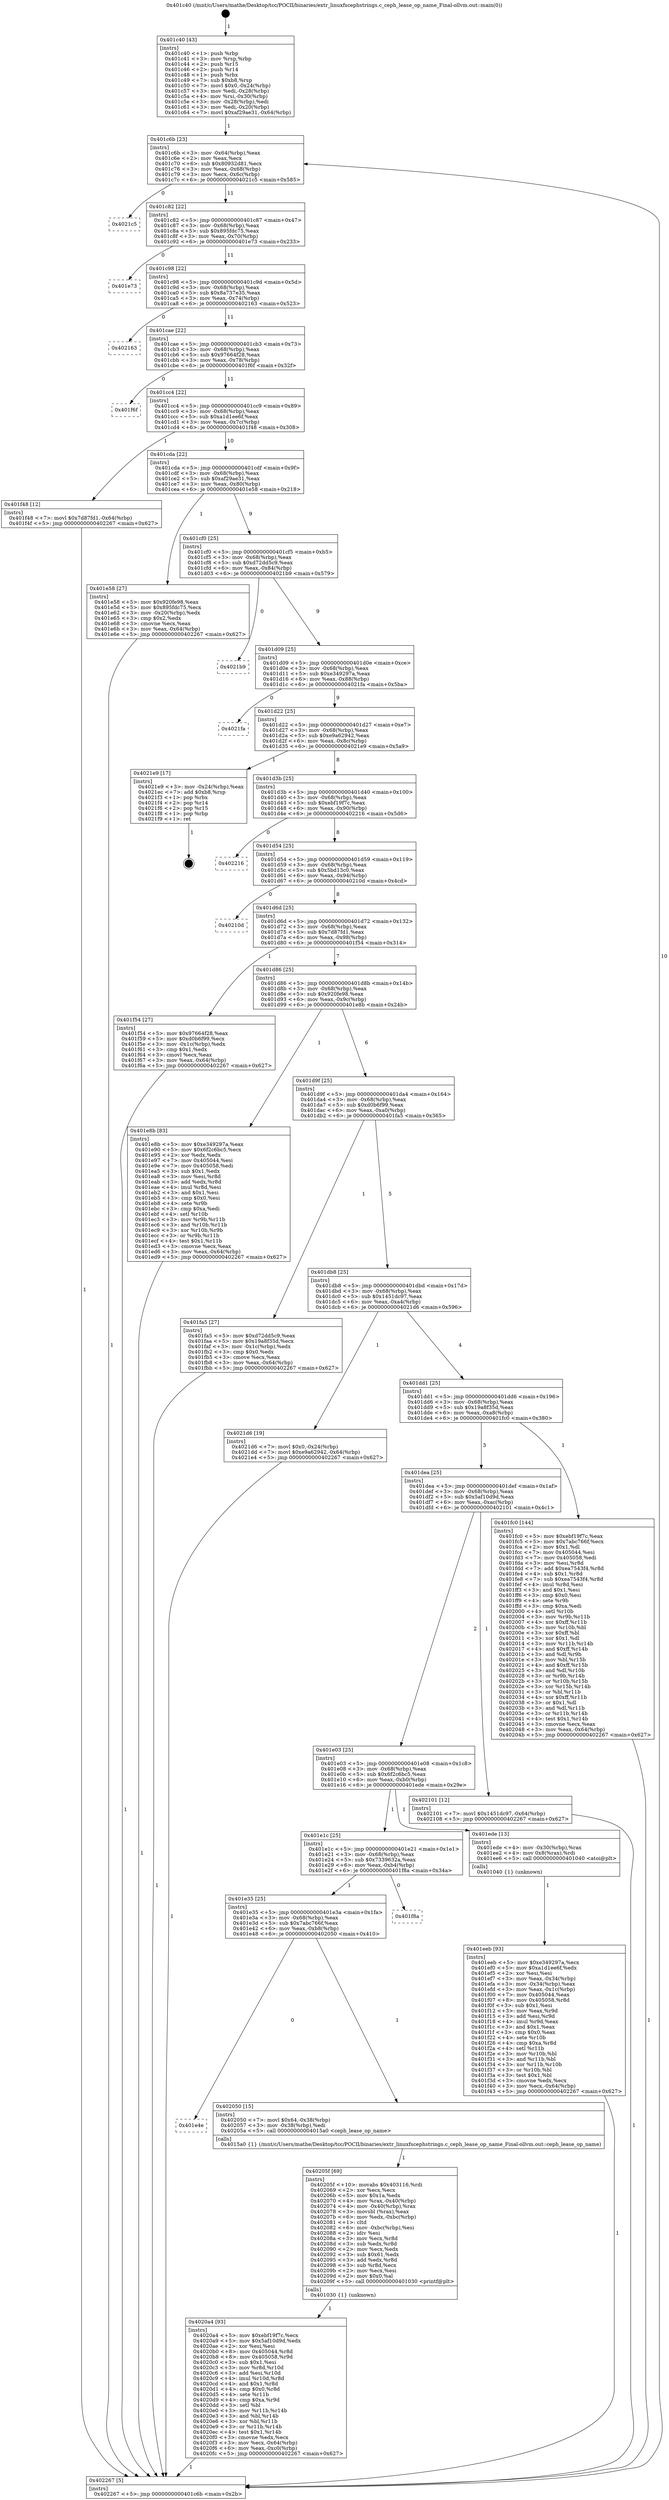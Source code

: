 digraph "0x401c40" {
  label = "0x401c40 (/mnt/c/Users/mathe/Desktop/tcc/POCII/binaries/extr_linuxfscephstrings.c_ceph_lease_op_name_Final-ollvm.out::main(0))"
  labelloc = "t"
  node[shape=record]

  Entry [label="",width=0.3,height=0.3,shape=circle,fillcolor=black,style=filled]
  "0x401c6b" [label="{
     0x401c6b [23]\l
     | [instrs]\l
     &nbsp;&nbsp;0x401c6b \<+3\>: mov -0x64(%rbp),%eax\l
     &nbsp;&nbsp;0x401c6e \<+2\>: mov %eax,%ecx\l
     &nbsp;&nbsp;0x401c70 \<+6\>: sub $0x80932d81,%ecx\l
     &nbsp;&nbsp;0x401c76 \<+3\>: mov %eax,-0x68(%rbp)\l
     &nbsp;&nbsp;0x401c79 \<+3\>: mov %ecx,-0x6c(%rbp)\l
     &nbsp;&nbsp;0x401c7c \<+6\>: je 00000000004021c5 \<main+0x585\>\l
  }"]
  "0x4021c5" [label="{
     0x4021c5\l
  }", style=dashed]
  "0x401c82" [label="{
     0x401c82 [22]\l
     | [instrs]\l
     &nbsp;&nbsp;0x401c82 \<+5\>: jmp 0000000000401c87 \<main+0x47\>\l
     &nbsp;&nbsp;0x401c87 \<+3\>: mov -0x68(%rbp),%eax\l
     &nbsp;&nbsp;0x401c8a \<+5\>: sub $0x895fdc75,%eax\l
     &nbsp;&nbsp;0x401c8f \<+3\>: mov %eax,-0x70(%rbp)\l
     &nbsp;&nbsp;0x401c92 \<+6\>: je 0000000000401e73 \<main+0x233\>\l
  }"]
  Exit [label="",width=0.3,height=0.3,shape=circle,fillcolor=black,style=filled,peripheries=2]
  "0x401e73" [label="{
     0x401e73\l
  }", style=dashed]
  "0x401c98" [label="{
     0x401c98 [22]\l
     | [instrs]\l
     &nbsp;&nbsp;0x401c98 \<+5\>: jmp 0000000000401c9d \<main+0x5d\>\l
     &nbsp;&nbsp;0x401c9d \<+3\>: mov -0x68(%rbp),%eax\l
     &nbsp;&nbsp;0x401ca0 \<+5\>: sub $0x8a737e35,%eax\l
     &nbsp;&nbsp;0x401ca5 \<+3\>: mov %eax,-0x74(%rbp)\l
     &nbsp;&nbsp;0x401ca8 \<+6\>: je 0000000000402163 \<main+0x523\>\l
  }"]
  "0x4020a4" [label="{
     0x4020a4 [93]\l
     | [instrs]\l
     &nbsp;&nbsp;0x4020a4 \<+5\>: mov $0xebf19f7c,%ecx\l
     &nbsp;&nbsp;0x4020a9 \<+5\>: mov $0x5af10d9d,%edx\l
     &nbsp;&nbsp;0x4020ae \<+2\>: xor %esi,%esi\l
     &nbsp;&nbsp;0x4020b0 \<+8\>: mov 0x405044,%r8d\l
     &nbsp;&nbsp;0x4020b8 \<+8\>: mov 0x405058,%r9d\l
     &nbsp;&nbsp;0x4020c0 \<+3\>: sub $0x1,%esi\l
     &nbsp;&nbsp;0x4020c3 \<+3\>: mov %r8d,%r10d\l
     &nbsp;&nbsp;0x4020c6 \<+3\>: add %esi,%r10d\l
     &nbsp;&nbsp;0x4020c9 \<+4\>: imul %r10d,%r8d\l
     &nbsp;&nbsp;0x4020cd \<+4\>: and $0x1,%r8d\l
     &nbsp;&nbsp;0x4020d1 \<+4\>: cmp $0x0,%r8d\l
     &nbsp;&nbsp;0x4020d5 \<+4\>: sete %r11b\l
     &nbsp;&nbsp;0x4020d9 \<+4\>: cmp $0xa,%r9d\l
     &nbsp;&nbsp;0x4020dd \<+3\>: setl %bl\l
     &nbsp;&nbsp;0x4020e0 \<+3\>: mov %r11b,%r14b\l
     &nbsp;&nbsp;0x4020e3 \<+3\>: and %bl,%r14b\l
     &nbsp;&nbsp;0x4020e6 \<+3\>: xor %bl,%r11b\l
     &nbsp;&nbsp;0x4020e9 \<+3\>: or %r11b,%r14b\l
     &nbsp;&nbsp;0x4020ec \<+4\>: test $0x1,%r14b\l
     &nbsp;&nbsp;0x4020f0 \<+3\>: cmovne %edx,%ecx\l
     &nbsp;&nbsp;0x4020f3 \<+3\>: mov %ecx,-0x64(%rbp)\l
     &nbsp;&nbsp;0x4020f6 \<+6\>: mov %eax,-0xc0(%rbp)\l
     &nbsp;&nbsp;0x4020fc \<+5\>: jmp 0000000000402267 \<main+0x627\>\l
  }"]
  "0x402163" [label="{
     0x402163\l
  }", style=dashed]
  "0x401cae" [label="{
     0x401cae [22]\l
     | [instrs]\l
     &nbsp;&nbsp;0x401cae \<+5\>: jmp 0000000000401cb3 \<main+0x73\>\l
     &nbsp;&nbsp;0x401cb3 \<+3\>: mov -0x68(%rbp),%eax\l
     &nbsp;&nbsp;0x401cb6 \<+5\>: sub $0x97664f28,%eax\l
     &nbsp;&nbsp;0x401cbb \<+3\>: mov %eax,-0x78(%rbp)\l
     &nbsp;&nbsp;0x401cbe \<+6\>: je 0000000000401f6f \<main+0x32f\>\l
  }"]
  "0x40205f" [label="{
     0x40205f [69]\l
     | [instrs]\l
     &nbsp;&nbsp;0x40205f \<+10\>: movabs $0x403116,%rdi\l
     &nbsp;&nbsp;0x402069 \<+2\>: xor %ecx,%ecx\l
     &nbsp;&nbsp;0x40206b \<+5\>: mov $0x1a,%edx\l
     &nbsp;&nbsp;0x402070 \<+4\>: mov %rax,-0x40(%rbp)\l
     &nbsp;&nbsp;0x402074 \<+4\>: mov -0x40(%rbp),%rax\l
     &nbsp;&nbsp;0x402078 \<+3\>: movsbl (%rax),%eax\l
     &nbsp;&nbsp;0x40207b \<+6\>: mov %edx,-0xbc(%rbp)\l
     &nbsp;&nbsp;0x402081 \<+1\>: cltd\l
     &nbsp;&nbsp;0x402082 \<+6\>: mov -0xbc(%rbp),%esi\l
     &nbsp;&nbsp;0x402088 \<+2\>: idiv %esi\l
     &nbsp;&nbsp;0x40208a \<+3\>: mov %ecx,%r8d\l
     &nbsp;&nbsp;0x40208d \<+3\>: sub %edx,%r8d\l
     &nbsp;&nbsp;0x402090 \<+2\>: mov %ecx,%edx\l
     &nbsp;&nbsp;0x402092 \<+3\>: sub $0x61,%edx\l
     &nbsp;&nbsp;0x402095 \<+3\>: add %edx,%r8d\l
     &nbsp;&nbsp;0x402098 \<+3\>: sub %r8d,%ecx\l
     &nbsp;&nbsp;0x40209b \<+2\>: mov %ecx,%esi\l
     &nbsp;&nbsp;0x40209d \<+2\>: mov $0x0,%al\l
     &nbsp;&nbsp;0x40209f \<+5\>: call 0000000000401030 \<printf@plt\>\l
     | [calls]\l
     &nbsp;&nbsp;0x401030 \{1\} (unknown)\l
  }"]
  "0x401f6f" [label="{
     0x401f6f\l
  }", style=dashed]
  "0x401cc4" [label="{
     0x401cc4 [22]\l
     | [instrs]\l
     &nbsp;&nbsp;0x401cc4 \<+5\>: jmp 0000000000401cc9 \<main+0x89\>\l
     &nbsp;&nbsp;0x401cc9 \<+3\>: mov -0x68(%rbp),%eax\l
     &nbsp;&nbsp;0x401ccc \<+5\>: sub $0xa1d1ee6f,%eax\l
     &nbsp;&nbsp;0x401cd1 \<+3\>: mov %eax,-0x7c(%rbp)\l
     &nbsp;&nbsp;0x401cd4 \<+6\>: je 0000000000401f48 \<main+0x308\>\l
  }"]
  "0x401e4e" [label="{
     0x401e4e\l
  }", style=dashed]
  "0x401f48" [label="{
     0x401f48 [12]\l
     | [instrs]\l
     &nbsp;&nbsp;0x401f48 \<+7\>: movl $0x7d87fd1,-0x64(%rbp)\l
     &nbsp;&nbsp;0x401f4f \<+5\>: jmp 0000000000402267 \<main+0x627\>\l
  }"]
  "0x401cda" [label="{
     0x401cda [22]\l
     | [instrs]\l
     &nbsp;&nbsp;0x401cda \<+5\>: jmp 0000000000401cdf \<main+0x9f\>\l
     &nbsp;&nbsp;0x401cdf \<+3\>: mov -0x68(%rbp),%eax\l
     &nbsp;&nbsp;0x401ce2 \<+5\>: sub $0xaf29ae31,%eax\l
     &nbsp;&nbsp;0x401ce7 \<+3\>: mov %eax,-0x80(%rbp)\l
     &nbsp;&nbsp;0x401cea \<+6\>: je 0000000000401e58 \<main+0x218\>\l
  }"]
  "0x402050" [label="{
     0x402050 [15]\l
     | [instrs]\l
     &nbsp;&nbsp;0x402050 \<+7\>: movl $0x64,-0x38(%rbp)\l
     &nbsp;&nbsp;0x402057 \<+3\>: mov -0x38(%rbp),%edi\l
     &nbsp;&nbsp;0x40205a \<+5\>: call 00000000004015a0 \<ceph_lease_op_name\>\l
     | [calls]\l
     &nbsp;&nbsp;0x4015a0 \{1\} (/mnt/c/Users/mathe/Desktop/tcc/POCII/binaries/extr_linuxfscephstrings.c_ceph_lease_op_name_Final-ollvm.out::ceph_lease_op_name)\l
  }"]
  "0x401e58" [label="{
     0x401e58 [27]\l
     | [instrs]\l
     &nbsp;&nbsp;0x401e58 \<+5\>: mov $0x920fe98,%eax\l
     &nbsp;&nbsp;0x401e5d \<+5\>: mov $0x895fdc75,%ecx\l
     &nbsp;&nbsp;0x401e62 \<+3\>: mov -0x20(%rbp),%edx\l
     &nbsp;&nbsp;0x401e65 \<+3\>: cmp $0x2,%edx\l
     &nbsp;&nbsp;0x401e68 \<+3\>: cmovne %ecx,%eax\l
     &nbsp;&nbsp;0x401e6b \<+3\>: mov %eax,-0x64(%rbp)\l
     &nbsp;&nbsp;0x401e6e \<+5\>: jmp 0000000000402267 \<main+0x627\>\l
  }"]
  "0x401cf0" [label="{
     0x401cf0 [25]\l
     | [instrs]\l
     &nbsp;&nbsp;0x401cf0 \<+5\>: jmp 0000000000401cf5 \<main+0xb5\>\l
     &nbsp;&nbsp;0x401cf5 \<+3\>: mov -0x68(%rbp),%eax\l
     &nbsp;&nbsp;0x401cf8 \<+5\>: sub $0xd72dd5c9,%eax\l
     &nbsp;&nbsp;0x401cfd \<+6\>: mov %eax,-0x84(%rbp)\l
     &nbsp;&nbsp;0x401d03 \<+6\>: je 00000000004021b9 \<main+0x579\>\l
  }"]
  "0x402267" [label="{
     0x402267 [5]\l
     | [instrs]\l
     &nbsp;&nbsp;0x402267 \<+5\>: jmp 0000000000401c6b \<main+0x2b\>\l
  }"]
  "0x401c40" [label="{
     0x401c40 [43]\l
     | [instrs]\l
     &nbsp;&nbsp;0x401c40 \<+1\>: push %rbp\l
     &nbsp;&nbsp;0x401c41 \<+3\>: mov %rsp,%rbp\l
     &nbsp;&nbsp;0x401c44 \<+2\>: push %r15\l
     &nbsp;&nbsp;0x401c46 \<+2\>: push %r14\l
     &nbsp;&nbsp;0x401c48 \<+1\>: push %rbx\l
     &nbsp;&nbsp;0x401c49 \<+7\>: sub $0xb8,%rsp\l
     &nbsp;&nbsp;0x401c50 \<+7\>: movl $0x0,-0x24(%rbp)\l
     &nbsp;&nbsp;0x401c57 \<+3\>: mov %edi,-0x28(%rbp)\l
     &nbsp;&nbsp;0x401c5a \<+4\>: mov %rsi,-0x30(%rbp)\l
     &nbsp;&nbsp;0x401c5e \<+3\>: mov -0x28(%rbp),%edi\l
     &nbsp;&nbsp;0x401c61 \<+3\>: mov %edi,-0x20(%rbp)\l
     &nbsp;&nbsp;0x401c64 \<+7\>: movl $0xaf29ae31,-0x64(%rbp)\l
  }"]
  "0x401e35" [label="{
     0x401e35 [25]\l
     | [instrs]\l
     &nbsp;&nbsp;0x401e35 \<+5\>: jmp 0000000000401e3a \<main+0x1fa\>\l
     &nbsp;&nbsp;0x401e3a \<+3\>: mov -0x68(%rbp),%eax\l
     &nbsp;&nbsp;0x401e3d \<+5\>: sub $0x7abc766f,%eax\l
     &nbsp;&nbsp;0x401e42 \<+6\>: mov %eax,-0xb8(%rbp)\l
     &nbsp;&nbsp;0x401e48 \<+6\>: je 0000000000402050 \<main+0x410\>\l
  }"]
  "0x4021b9" [label="{
     0x4021b9\l
  }", style=dashed]
  "0x401d09" [label="{
     0x401d09 [25]\l
     | [instrs]\l
     &nbsp;&nbsp;0x401d09 \<+5\>: jmp 0000000000401d0e \<main+0xce\>\l
     &nbsp;&nbsp;0x401d0e \<+3\>: mov -0x68(%rbp),%eax\l
     &nbsp;&nbsp;0x401d11 \<+5\>: sub $0xe349297a,%eax\l
     &nbsp;&nbsp;0x401d16 \<+6\>: mov %eax,-0x88(%rbp)\l
     &nbsp;&nbsp;0x401d1c \<+6\>: je 00000000004021fa \<main+0x5ba\>\l
  }"]
  "0x401f8a" [label="{
     0x401f8a\l
  }", style=dashed]
  "0x4021fa" [label="{
     0x4021fa\l
  }", style=dashed]
  "0x401d22" [label="{
     0x401d22 [25]\l
     | [instrs]\l
     &nbsp;&nbsp;0x401d22 \<+5\>: jmp 0000000000401d27 \<main+0xe7\>\l
     &nbsp;&nbsp;0x401d27 \<+3\>: mov -0x68(%rbp),%eax\l
     &nbsp;&nbsp;0x401d2a \<+5\>: sub $0xe9a62942,%eax\l
     &nbsp;&nbsp;0x401d2f \<+6\>: mov %eax,-0x8c(%rbp)\l
     &nbsp;&nbsp;0x401d35 \<+6\>: je 00000000004021e9 \<main+0x5a9\>\l
  }"]
  "0x401eeb" [label="{
     0x401eeb [93]\l
     | [instrs]\l
     &nbsp;&nbsp;0x401eeb \<+5\>: mov $0xe349297a,%ecx\l
     &nbsp;&nbsp;0x401ef0 \<+5\>: mov $0xa1d1ee6f,%edx\l
     &nbsp;&nbsp;0x401ef5 \<+2\>: xor %esi,%esi\l
     &nbsp;&nbsp;0x401ef7 \<+3\>: mov %eax,-0x34(%rbp)\l
     &nbsp;&nbsp;0x401efa \<+3\>: mov -0x34(%rbp),%eax\l
     &nbsp;&nbsp;0x401efd \<+3\>: mov %eax,-0x1c(%rbp)\l
     &nbsp;&nbsp;0x401f00 \<+7\>: mov 0x405044,%eax\l
     &nbsp;&nbsp;0x401f07 \<+8\>: mov 0x405058,%r8d\l
     &nbsp;&nbsp;0x401f0f \<+3\>: sub $0x1,%esi\l
     &nbsp;&nbsp;0x401f12 \<+3\>: mov %eax,%r9d\l
     &nbsp;&nbsp;0x401f15 \<+3\>: add %esi,%r9d\l
     &nbsp;&nbsp;0x401f18 \<+4\>: imul %r9d,%eax\l
     &nbsp;&nbsp;0x401f1c \<+3\>: and $0x1,%eax\l
     &nbsp;&nbsp;0x401f1f \<+3\>: cmp $0x0,%eax\l
     &nbsp;&nbsp;0x401f22 \<+4\>: sete %r10b\l
     &nbsp;&nbsp;0x401f26 \<+4\>: cmp $0xa,%r8d\l
     &nbsp;&nbsp;0x401f2a \<+4\>: setl %r11b\l
     &nbsp;&nbsp;0x401f2e \<+3\>: mov %r10b,%bl\l
     &nbsp;&nbsp;0x401f31 \<+3\>: and %r11b,%bl\l
     &nbsp;&nbsp;0x401f34 \<+3\>: xor %r11b,%r10b\l
     &nbsp;&nbsp;0x401f37 \<+3\>: or %r10b,%bl\l
     &nbsp;&nbsp;0x401f3a \<+3\>: test $0x1,%bl\l
     &nbsp;&nbsp;0x401f3d \<+3\>: cmovne %edx,%ecx\l
     &nbsp;&nbsp;0x401f40 \<+3\>: mov %ecx,-0x64(%rbp)\l
     &nbsp;&nbsp;0x401f43 \<+5\>: jmp 0000000000402267 \<main+0x627\>\l
  }"]
  "0x4021e9" [label="{
     0x4021e9 [17]\l
     | [instrs]\l
     &nbsp;&nbsp;0x4021e9 \<+3\>: mov -0x24(%rbp),%eax\l
     &nbsp;&nbsp;0x4021ec \<+7\>: add $0xb8,%rsp\l
     &nbsp;&nbsp;0x4021f3 \<+1\>: pop %rbx\l
     &nbsp;&nbsp;0x4021f4 \<+2\>: pop %r14\l
     &nbsp;&nbsp;0x4021f6 \<+2\>: pop %r15\l
     &nbsp;&nbsp;0x4021f8 \<+1\>: pop %rbp\l
     &nbsp;&nbsp;0x4021f9 \<+1\>: ret\l
  }"]
  "0x401d3b" [label="{
     0x401d3b [25]\l
     | [instrs]\l
     &nbsp;&nbsp;0x401d3b \<+5\>: jmp 0000000000401d40 \<main+0x100\>\l
     &nbsp;&nbsp;0x401d40 \<+3\>: mov -0x68(%rbp),%eax\l
     &nbsp;&nbsp;0x401d43 \<+5\>: sub $0xebf19f7c,%eax\l
     &nbsp;&nbsp;0x401d48 \<+6\>: mov %eax,-0x90(%rbp)\l
     &nbsp;&nbsp;0x401d4e \<+6\>: je 0000000000402216 \<main+0x5d6\>\l
  }"]
  "0x401e1c" [label="{
     0x401e1c [25]\l
     | [instrs]\l
     &nbsp;&nbsp;0x401e1c \<+5\>: jmp 0000000000401e21 \<main+0x1e1\>\l
     &nbsp;&nbsp;0x401e21 \<+3\>: mov -0x68(%rbp),%eax\l
     &nbsp;&nbsp;0x401e24 \<+5\>: sub $0x7339632a,%eax\l
     &nbsp;&nbsp;0x401e29 \<+6\>: mov %eax,-0xb4(%rbp)\l
     &nbsp;&nbsp;0x401e2f \<+6\>: je 0000000000401f8a \<main+0x34a\>\l
  }"]
  "0x402216" [label="{
     0x402216\l
  }", style=dashed]
  "0x401d54" [label="{
     0x401d54 [25]\l
     | [instrs]\l
     &nbsp;&nbsp;0x401d54 \<+5\>: jmp 0000000000401d59 \<main+0x119\>\l
     &nbsp;&nbsp;0x401d59 \<+3\>: mov -0x68(%rbp),%eax\l
     &nbsp;&nbsp;0x401d5c \<+5\>: sub $0x5bd13c0,%eax\l
     &nbsp;&nbsp;0x401d61 \<+6\>: mov %eax,-0x94(%rbp)\l
     &nbsp;&nbsp;0x401d67 \<+6\>: je 000000000040210d \<main+0x4cd\>\l
  }"]
  "0x401ede" [label="{
     0x401ede [13]\l
     | [instrs]\l
     &nbsp;&nbsp;0x401ede \<+4\>: mov -0x30(%rbp),%rax\l
     &nbsp;&nbsp;0x401ee2 \<+4\>: mov 0x8(%rax),%rdi\l
     &nbsp;&nbsp;0x401ee6 \<+5\>: call 0000000000401040 \<atoi@plt\>\l
     | [calls]\l
     &nbsp;&nbsp;0x401040 \{1\} (unknown)\l
  }"]
  "0x40210d" [label="{
     0x40210d\l
  }", style=dashed]
  "0x401d6d" [label="{
     0x401d6d [25]\l
     | [instrs]\l
     &nbsp;&nbsp;0x401d6d \<+5\>: jmp 0000000000401d72 \<main+0x132\>\l
     &nbsp;&nbsp;0x401d72 \<+3\>: mov -0x68(%rbp),%eax\l
     &nbsp;&nbsp;0x401d75 \<+5\>: sub $0x7d87fd1,%eax\l
     &nbsp;&nbsp;0x401d7a \<+6\>: mov %eax,-0x98(%rbp)\l
     &nbsp;&nbsp;0x401d80 \<+6\>: je 0000000000401f54 \<main+0x314\>\l
  }"]
  "0x401e03" [label="{
     0x401e03 [25]\l
     | [instrs]\l
     &nbsp;&nbsp;0x401e03 \<+5\>: jmp 0000000000401e08 \<main+0x1c8\>\l
     &nbsp;&nbsp;0x401e08 \<+3\>: mov -0x68(%rbp),%eax\l
     &nbsp;&nbsp;0x401e0b \<+5\>: sub $0x6f2c6bc5,%eax\l
     &nbsp;&nbsp;0x401e10 \<+6\>: mov %eax,-0xb0(%rbp)\l
     &nbsp;&nbsp;0x401e16 \<+6\>: je 0000000000401ede \<main+0x29e\>\l
  }"]
  "0x401f54" [label="{
     0x401f54 [27]\l
     | [instrs]\l
     &nbsp;&nbsp;0x401f54 \<+5\>: mov $0x97664f28,%eax\l
     &nbsp;&nbsp;0x401f59 \<+5\>: mov $0xd0b6f99,%ecx\l
     &nbsp;&nbsp;0x401f5e \<+3\>: mov -0x1c(%rbp),%edx\l
     &nbsp;&nbsp;0x401f61 \<+3\>: cmp $0x1,%edx\l
     &nbsp;&nbsp;0x401f64 \<+3\>: cmovl %ecx,%eax\l
     &nbsp;&nbsp;0x401f67 \<+3\>: mov %eax,-0x64(%rbp)\l
     &nbsp;&nbsp;0x401f6a \<+5\>: jmp 0000000000402267 \<main+0x627\>\l
  }"]
  "0x401d86" [label="{
     0x401d86 [25]\l
     | [instrs]\l
     &nbsp;&nbsp;0x401d86 \<+5\>: jmp 0000000000401d8b \<main+0x14b\>\l
     &nbsp;&nbsp;0x401d8b \<+3\>: mov -0x68(%rbp),%eax\l
     &nbsp;&nbsp;0x401d8e \<+5\>: sub $0x920fe98,%eax\l
     &nbsp;&nbsp;0x401d93 \<+6\>: mov %eax,-0x9c(%rbp)\l
     &nbsp;&nbsp;0x401d99 \<+6\>: je 0000000000401e8b \<main+0x24b\>\l
  }"]
  "0x402101" [label="{
     0x402101 [12]\l
     | [instrs]\l
     &nbsp;&nbsp;0x402101 \<+7\>: movl $0x1451dc97,-0x64(%rbp)\l
     &nbsp;&nbsp;0x402108 \<+5\>: jmp 0000000000402267 \<main+0x627\>\l
  }"]
  "0x401e8b" [label="{
     0x401e8b [83]\l
     | [instrs]\l
     &nbsp;&nbsp;0x401e8b \<+5\>: mov $0xe349297a,%eax\l
     &nbsp;&nbsp;0x401e90 \<+5\>: mov $0x6f2c6bc5,%ecx\l
     &nbsp;&nbsp;0x401e95 \<+2\>: xor %edx,%edx\l
     &nbsp;&nbsp;0x401e97 \<+7\>: mov 0x405044,%esi\l
     &nbsp;&nbsp;0x401e9e \<+7\>: mov 0x405058,%edi\l
     &nbsp;&nbsp;0x401ea5 \<+3\>: sub $0x1,%edx\l
     &nbsp;&nbsp;0x401ea8 \<+3\>: mov %esi,%r8d\l
     &nbsp;&nbsp;0x401eab \<+3\>: add %edx,%r8d\l
     &nbsp;&nbsp;0x401eae \<+4\>: imul %r8d,%esi\l
     &nbsp;&nbsp;0x401eb2 \<+3\>: and $0x1,%esi\l
     &nbsp;&nbsp;0x401eb5 \<+3\>: cmp $0x0,%esi\l
     &nbsp;&nbsp;0x401eb8 \<+4\>: sete %r9b\l
     &nbsp;&nbsp;0x401ebc \<+3\>: cmp $0xa,%edi\l
     &nbsp;&nbsp;0x401ebf \<+4\>: setl %r10b\l
     &nbsp;&nbsp;0x401ec3 \<+3\>: mov %r9b,%r11b\l
     &nbsp;&nbsp;0x401ec6 \<+3\>: and %r10b,%r11b\l
     &nbsp;&nbsp;0x401ec9 \<+3\>: xor %r10b,%r9b\l
     &nbsp;&nbsp;0x401ecc \<+3\>: or %r9b,%r11b\l
     &nbsp;&nbsp;0x401ecf \<+4\>: test $0x1,%r11b\l
     &nbsp;&nbsp;0x401ed3 \<+3\>: cmovne %ecx,%eax\l
     &nbsp;&nbsp;0x401ed6 \<+3\>: mov %eax,-0x64(%rbp)\l
     &nbsp;&nbsp;0x401ed9 \<+5\>: jmp 0000000000402267 \<main+0x627\>\l
  }"]
  "0x401d9f" [label="{
     0x401d9f [25]\l
     | [instrs]\l
     &nbsp;&nbsp;0x401d9f \<+5\>: jmp 0000000000401da4 \<main+0x164\>\l
     &nbsp;&nbsp;0x401da4 \<+3\>: mov -0x68(%rbp),%eax\l
     &nbsp;&nbsp;0x401da7 \<+5\>: sub $0xd0b6f99,%eax\l
     &nbsp;&nbsp;0x401dac \<+6\>: mov %eax,-0xa0(%rbp)\l
     &nbsp;&nbsp;0x401db2 \<+6\>: je 0000000000401fa5 \<main+0x365\>\l
  }"]
  "0x401dea" [label="{
     0x401dea [25]\l
     | [instrs]\l
     &nbsp;&nbsp;0x401dea \<+5\>: jmp 0000000000401def \<main+0x1af\>\l
     &nbsp;&nbsp;0x401def \<+3\>: mov -0x68(%rbp),%eax\l
     &nbsp;&nbsp;0x401df2 \<+5\>: sub $0x5af10d9d,%eax\l
     &nbsp;&nbsp;0x401df7 \<+6\>: mov %eax,-0xac(%rbp)\l
     &nbsp;&nbsp;0x401dfd \<+6\>: je 0000000000402101 \<main+0x4c1\>\l
  }"]
  "0x401fa5" [label="{
     0x401fa5 [27]\l
     | [instrs]\l
     &nbsp;&nbsp;0x401fa5 \<+5\>: mov $0xd72dd5c9,%eax\l
     &nbsp;&nbsp;0x401faa \<+5\>: mov $0x19a8f35d,%ecx\l
     &nbsp;&nbsp;0x401faf \<+3\>: mov -0x1c(%rbp),%edx\l
     &nbsp;&nbsp;0x401fb2 \<+3\>: cmp $0x0,%edx\l
     &nbsp;&nbsp;0x401fb5 \<+3\>: cmove %ecx,%eax\l
     &nbsp;&nbsp;0x401fb8 \<+3\>: mov %eax,-0x64(%rbp)\l
     &nbsp;&nbsp;0x401fbb \<+5\>: jmp 0000000000402267 \<main+0x627\>\l
  }"]
  "0x401db8" [label="{
     0x401db8 [25]\l
     | [instrs]\l
     &nbsp;&nbsp;0x401db8 \<+5\>: jmp 0000000000401dbd \<main+0x17d\>\l
     &nbsp;&nbsp;0x401dbd \<+3\>: mov -0x68(%rbp),%eax\l
     &nbsp;&nbsp;0x401dc0 \<+5\>: sub $0x1451dc97,%eax\l
     &nbsp;&nbsp;0x401dc5 \<+6\>: mov %eax,-0xa4(%rbp)\l
     &nbsp;&nbsp;0x401dcb \<+6\>: je 00000000004021d6 \<main+0x596\>\l
  }"]
  "0x401fc0" [label="{
     0x401fc0 [144]\l
     | [instrs]\l
     &nbsp;&nbsp;0x401fc0 \<+5\>: mov $0xebf19f7c,%eax\l
     &nbsp;&nbsp;0x401fc5 \<+5\>: mov $0x7abc766f,%ecx\l
     &nbsp;&nbsp;0x401fca \<+2\>: mov $0x1,%dl\l
     &nbsp;&nbsp;0x401fcc \<+7\>: mov 0x405044,%esi\l
     &nbsp;&nbsp;0x401fd3 \<+7\>: mov 0x405058,%edi\l
     &nbsp;&nbsp;0x401fda \<+3\>: mov %esi,%r8d\l
     &nbsp;&nbsp;0x401fdd \<+7\>: add $0xea7543f4,%r8d\l
     &nbsp;&nbsp;0x401fe4 \<+4\>: sub $0x1,%r8d\l
     &nbsp;&nbsp;0x401fe8 \<+7\>: sub $0xea7543f4,%r8d\l
     &nbsp;&nbsp;0x401fef \<+4\>: imul %r8d,%esi\l
     &nbsp;&nbsp;0x401ff3 \<+3\>: and $0x1,%esi\l
     &nbsp;&nbsp;0x401ff6 \<+3\>: cmp $0x0,%esi\l
     &nbsp;&nbsp;0x401ff9 \<+4\>: sete %r9b\l
     &nbsp;&nbsp;0x401ffd \<+3\>: cmp $0xa,%edi\l
     &nbsp;&nbsp;0x402000 \<+4\>: setl %r10b\l
     &nbsp;&nbsp;0x402004 \<+3\>: mov %r9b,%r11b\l
     &nbsp;&nbsp;0x402007 \<+4\>: xor $0xff,%r11b\l
     &nbsp;&nbsp;0x40200b \<+3\>: mov %r10b,%bl\l
     &nbsp;&nbsp;0x40200e \<+3\>: xor $0xff,%bl\l
     &nbsp;&nbsp;0x402011 \<+3\>: xor $0x1,%dl\l
     &nbsp;&nbsp;0x402014 \<+3\>: mov %r11b,%r14b\l
     &nbsp;&nbsp;0x402017 \<+4\>: and $0xff,%r14b\l
     &nbsp;&nbsp;0x40201b \<+3\>: and %dl,%r9b\l
     &nbsp;&nbsp;0x40201e \<+3\>: mov %bl,%r15b\l
     &nbsp;&nbsp;0x402021 \<+4\>: and $0xff,%r15b\l
     &nbsp;&nbsp;0x402025 \<+3\>: and %dl,%r10b\l
     &nbsp;&nbsp;0x402028 \<+3\>: or %r9b,%r14b\l
     &nbsp;&nbsp;0x40202b \<+3\>: or %r10b,%r15b\l
     &nbsp;&nbsp;0x40202e \<+3\>: xor %r15b,%r14b\l
     &nbsp;&nbsp;0x402031 \<+3\>: or %bl,%r11b\l
     &nbsp;&nbsp;0x402034 \<+4\>: xor $0xff,%r11b\l
     &nbsp;&nbsp;0x402038 \<+3\>: or $0x1,%dl\l
     &nbsp;&nbsp;0x40203b \<+3\>: and %dl,%r11b\l
     &nbsp;&nbsp;0x40203e \<+3\>: or %r11b,%r14b\l
     &nbsp;&nbsp;0x402041 \<+4\>: test $0x1,%r14b\l
     &nbsp;&nbsp;0x402045 \<+3\>: cmovne %ecx,%eax\l
     &nbsp;&nbsp;0x402048 \<+3\>: mov %eax,-0x64(%rbp)\l
     &nbsp;&nbsp;0x40204b \<+5\>: jmp 0000000000402267 \<main+0x627\>\l
  }"]
  "0x4021d6" [label="{
     0x4021d6 [19]\l
     | [instrs]\l
     &nbsp;&nbsp;0x4021d6 \<+7\>: movl $0x0,-0x24(%rbp)\l
     &nbsp;&nbsp;0x4021dd \<+7\>: movl $0xe9a62942,-0x64(%rbp)\l
     &nbsp;&nbsp;0x4021e4 \<+5\>: jmp 0000000000402267 \<main+0x627\>\l
  }"]
  "0x401dd1" [label="{
     0x401dd1 [25]\l
     | [instrs]\l
     &nbsp;&nbsp;0x401dd1 \<+5\>: jmp 0000000000401dd6 \<main+0x196\>\l
     &nbsp;&nbsp;0x401dd6 \<+3\>: mov -0x68(%rbp),%eax\l
     &nbsp;&nbsp;0x401dd9 \<+5\>: sub $0x19a8f35d,%eax\l
     &nbsp;&nbsp;0x401dde \<+6\>: mov %eax,-0xa8(%rbp)\l
     &nbsp;&nbsp;0x401de4 \<+6\>: je 0000000000401fc0 \<main+0x380\>\l
  }"]
  Entry -> "0x401c40" [label=" 1"]
  "0x401c6b" -> "0x4021c5" [label=" 0"]
  "0x401c6b" -> "0x401c82" [label=" 11"]
  "0x4021e9" -> Exit [label=" 1"]
  "0x401c82" -> "0x401e73" [label=" 0"]
  "0x401c82" -> "0x401c98" [label=" 11"]
  "0x4021d6" -> "0x402267" [label=" 1"]
  "0x401c98" -> "0x402163" [label=" 0"]
  "0x401c98" -> "0x401cae" [label=" 11"]
  "0x402101" -> "0x402267" [label=" 1"]
  "0x401cae" -> "0x401f6f" [label=" 0"]
  "0x401cae" -> "0x401cc4" [label=" 11"]
  "0x4020a4" -> "0x402267" [label=" 1"]
  "0x401cc4" -> "0x401f48" [label=" 1"]
  "0x401cc4" -> "0x401cda" [label=" 10"]
  "0x40205f" -> "0x4020a4" [label=" 1"]
  "0x401cda" -> "0x401e58" [label=" 1"]
  "0x401cda" -> "0x401cf0" [label=" 9"]
  "0x401e58" -> "0x402267" [label=" 1"]
  "0x401c40" -> "0x401c6b" [label=" 1"]
  "0x402267" -> "0x401c6b" [label=" 10"]
  "0x402050" -> "0x40205f" [label=" 1"]
  "0x401cf0" -> "0x4021b9" [label=" 0"]
  "0x401cf0" -> "0x401d09" [label=" 9"]
  "0x401e35" -> "0x402050" [label=" 1"]
  "0x401d09" -> "0x4021fa" [label=" 0"]
  "0x401d09" -> "0x401d22" [label=" 9"]
  "0x401e35" -> "0x401e4e" [label=" 0"]
  "0x401d22" -> "0x4021e9" [label=" 1"]
  "0x401d22" -> "0x401d3b" [label=" 8"]
  "0x401e1c" -> "0x401f8a" [label=" 0"]
  "0x401d3b" -> "0x402216" [label=" 0"]
  "0x401d3b" -> "0x401d54" [label=" 8"]
  "0x401e1c" -> "0x401e35" [label=" 1"]
  "0x401d54" -> "0x40210d" [label=" 0"]
  "0x401d54" -> "0x401d6d" [label=" 8"]
  "0x401fc0" -> "0x402267" [label=" 1"]
  "0x401d6d" -> "0x401f54" [label=" 1"]
  "0x401d6d" -> "0x401d86" [label=" 7"]
  "0x401f54" -> "0x402267" [label=" 1"]
  "0x401d86" -> "0x401e8b" [label=" 1"]
  "0x401d86" -> "0x401d9f" [label=" 6"]
  "0x401e8b" -> "0x402267" [label=" 1"]
  "0x401f48" -> "0x402267" [label=" 1"]
  "0x401d9f" -> "0x401fa5" [label=" 1"]
  "0x401d9f" -> "0x401db8" [label=" 5"]
  "0x401ede" -> "0x401eeb" [label=" 1"]
  "0x401db8" -> "0x4021d6" [label=" 1"]
  "0x401db8" -> "0x401dd1" [label=" 4"]
  "0x401e03" -> "0x401e1c" [label=" 1"]
  "0x401dd1" -> "0x401fc0" [label=" 1"]
  "0x401dd1" -> "0x401dea" [label=" 3"]
  "0x401eeb" -> "0x402267" [label=" 1"]
  "0x401dea" -> "0x402101" [label=" 1"]
  "0x401dea" -> "0x401e03" [label=" 2"]
  "0x401fa5" -> "0x402267" [label=" 1"]
  "0x401e03" -> "0x401ede" [label=" 1"]
}
